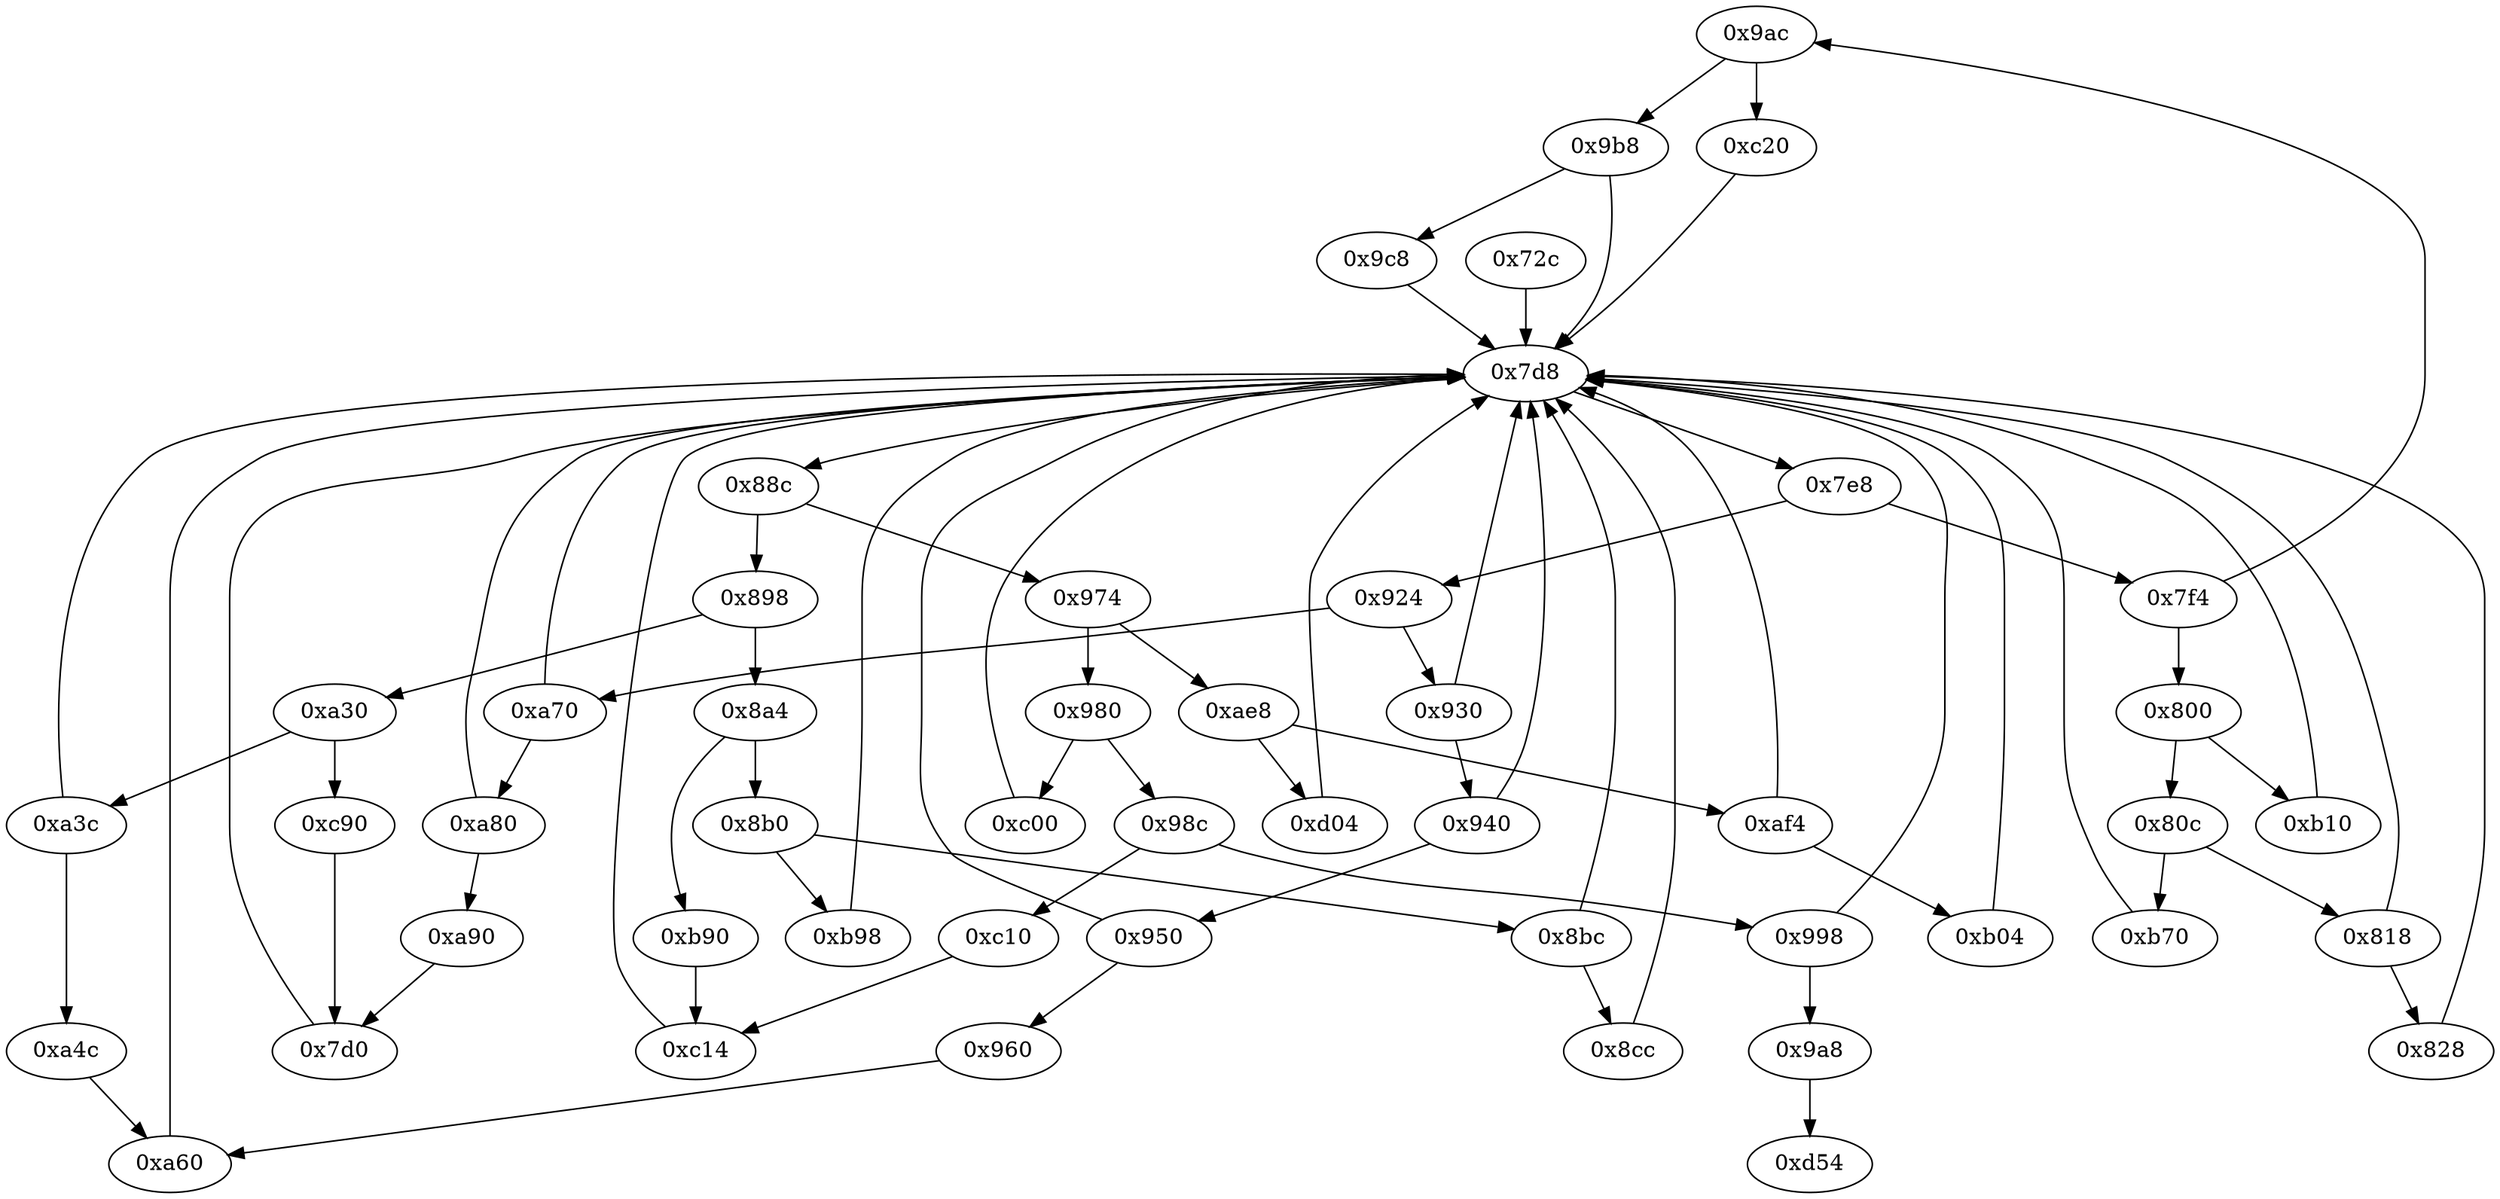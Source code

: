 strict digraph "" {
	"0x9ac"	 [opcode="[u'ldr', u'cmp', u'b']"];
	"0x9b8"	 [opcode="[u'ldr', u'cmp', u'mov', u'b']"];
	"0x9ac" -> "0x9b8";
	"0xc20"	 [opcode="[u'ldr', u'ldr', u'ldr', u'ldr', u'bl', u'ldr', u'mov', u'ldr', u'ldr', u'sub', u'mul', u'eor', u'and', u'ldr', u'mov', u'mov', \
u'ldr', u'ldr', u'cmp', u'mov', u'teq', u'ldr', u'mov', u'cmp', u'mov', u'cmp', u'mov', u'b']"];
	"0x9ac" -> "0xc20";
	"0xa60"	 [opcode="[u'cmp', u'ldr', u'mov', u'b']"];
	"0x7d8"	 [opcode="[u'mov', u'ldr', u'cmp', u'b']"];
	"0xa60" -> "0x7d8";
	"0x980"	 [opcode="[u'ldr', u'cmp', u'b']"];
	"0xc00"	 [opcode="[u'ldr', u'ldr', u'ldr', u'b']"];
	"0x980" -> "0xc00";
	"0x98c"	 [opcode="[u'ldr', u'cmp', u'b']"];
	"0x980" -> "0x98c";
	"0x898"	 [opcode="[u'ldr', u'cmp', u'b']"];
	"0x8a4"	 [opcode="[u'ldr', u'cmp', u'b']"];
	"0x898" -> "0x8a4";
	"0xa30"	 [opcode="[u'ldr', u'cmp', u'b']"];
	"0x898" -> "0xa30";
	"0xb04"	 [opcode="[u'ldr', u'ldr', u'b']"];
	"0xb04" -> "0x7d8";
	"0xc90"	 [opcode="[u'ldr', u'ldr', u'ldr', u'sub', u'add', u'add', u'str', u'ldr', u'ldr', u'ldr', u'add', u'sub', u'sub', u'mul', u'eor', u'and', \
u'ldr', u'ldr', u'mov', u'mov', u'cmp', u'mov', u'cmp', u'mov', u'mov', u'cmp', u'mov', u'mov', u'b']"];
	"0x7d0"	 [opcode="[u'teq', u'mov']"];
	"0xc90" -> "0x7d0";
	"0xa3c"	 [opcode="[u'ldr', u'cmp', u'mov', u'b']"];
	"0xa4c"	 [opcode="[u'str', u'ldr', u'ldr', u'bl', u'ldr']"];
	"0xa3c" -> "0xa4c";
	"0xa3c" -> "0x7d8";
	"0x8cc"	 [opcode="[u'ldr', u'ldr', u'ldr', u'sub', u'mul', u'mvn', u'ldr', u'orr', u'mov', u'cmn', u'mov', u'ldr', u'cmp', u'mov', u'mov', u'mov', \
u'cmn', u'mov', u'mov', u'teq', u'mov', u'b']"];
	"0x8cc" -> "0x7d8";
	"0x940"	 [opcode="[u'ldr', u'cmp', u'mov', u'b']"];
	"0x940" -> "0x7d8";
	"0x950"	 [opcode="[u'ldr', u'cmp', u'mov', u'b']"];
	"0x940" -> "0x950";
	"0xc14"	 [opcode="[u'str', u'ldr', u'b']"];
	"0xc14" -> "0x7d8";
	"0xd54"	 [opcode="[u'ldr', u'ldr', u'ldr', u'ldr', u'ldr', u'sub', u'sub', u'pop']"];
	"0x8b0"	 [opcode="[u'ldr', u'cmp', u'b']"];
	"0x8bc"	 [opcode="[u'ldr', u'cmp', u'mov', u'b']"];
	"0x8b0" -> "0x8bc";
	"0xb98"	 [opcode="[u'ldr', u'ldr', u'ldr', u'ldr', u'ldr', u'sub', u'sub', u'add', u'mul', u'mvn', u'ldr', u'orr', u'mov', u'cmn', u'mov', u'ldr', \
u'cmp', u'mov', u'mov', u'mov', u'cmn', u'mov', u'mov', u'teq', u'mov', u'b']"];
	"0x8b0" -> "0xb98";
	"0x7d0" -> "0x7d8";
	"0x9c8"	 [opcode="[u'ldr', u'mov', u'ldr', u'ldr', u'ldr', u'ldr', u'cmp', u'mov', u'sub', u'sub', u'add', u'mul', u'mvn', u'mov', u'orr', u'ldr', \
u'cmn', u'mov', u'teq', u'ldr', u'mov', u'cmn', u'mov', u'cmp', u'mov', u'b']"];
	"0x9b8" -> "0x9c8";
	"0x9b8" -> "0x7d8";
	"0x924"	 [opcode="[u'ldr', u'cmp', u'b']"];
	"0xa70"	 [opcode="[u'ldr', u'cmp', u'mov', u'b']"];
	"0x924" -> "0xa70";
	"0x930"	 [opcode="[u'ldr', u'cmp', u'mov', u'b']"];
	"0x924" -> "0x930";
	"0x9a8"	 [opcode="[u'b']"];
	"0x9a8" -> "0xd54";
	"0x800"	 [opcode="[u'ldr', u'cmp', u'b']"];
	"0x80c"	 [opcode="[u'ldr', u'cmp', u'b']"];
	"0x800" -> "0x80c";
	"0xb10"	 [opcode="[u'ldr', u'mov', u'str', u'ldr', u'ldr', u'sub', u'mul', u'mov', u'eor', u'and', u'ldr', u'mov', u'ldr', u'cmp', u'mov', u'teq', \
u'ldr', u'mov', u'cmp', u'mov', u'mov', u'cmp', u'mov', u'b']"];
	"0x800" -> "0xb10";
	"0x960"	 [opcode="[u'ldr', u'ldr', u'bl', u'ldr', u'b']"];
	"0x960" -> "0xa60";
	"0x828"	 [opcode="[u'ldr', u'ldr', u'ldr', u'ldr', u'add', u'sub', u'sub', u'mul', u'mvn', u'ldr', u'orr', u'mov', u'cmn', u'mov', u'ldr', u'cmp', \
u'mov', u'mov', u'mov', u'cmn', u'mov', u'mov', u'teq', u'mov', u'b']"];
	"0x828" -> "0x7d8";
	"0xa80"	 [opcode="[u'ldr', u'cmp', u'mov', u'b']"];
	"0xa90"	 [opcode="[u'ldr', u'ldr', u'ldr', u'rsb', u'mvn', u'mul', u'mvn', u'ldr', u'ldr', u'ldr', u'orr', u'cmn', u'mov', u'mov', u'cmp', u'mov', \
u'mov', u'mov', u'cmn', u'mov', u'mov', u'b']"];
	"0xa80" -> "0xa90";
	"0xa80" -> "0x7d8";
	"0xd04"	 [opcode="[u'sub', u'str', u'ldr', u'bl', u'bl', u'ldr', u'ldr', u'ldrb', u'str', u'ldr', u'ldrb', u'str', u'ldr', u'ldr', u'ldr', u'ldr', \
u'cmp', u'ldr', u'mov', u'b']"];
	"0xd04" -> "0x7d8";
	"0xae8"	 [opcode="[u'ldr', u'cmp', u'b']"];
	"0xae8" -> "0xd04";
	"0xaf4"	 [opcode="[u'ldr', u'cmp', u'mov', u'b']"];
	"0xae8" -> "0xaf4";
	"0x72c"	 [opcode="[u'push', u'add', u'sub', u'str', u'ldr', u'cmp', u'mvn', u'ldr', u'ldr', u'str', u'ldr', u'ldr', u'ldr', u'mov', u'ldr', u'str', \
u'ldr', u'str', u'ldr', u'str', u'ldr', u'ldr', u'str', u'ldr', u'str', u'ldr', u'str', u'ldr', u'str', u'ldr', u'ldr', u'str', \
u'ldr', u'ldr', u'add', u'str', u'ldr', u'add', u'str', u'str', u'b']"];
	"0x72c" -> "0x7d8";
	"0x8bc" -> "0x8cc";
	"0x8bc" -> "0x7d8";
	"0xa70" -> "0xa80";
	"0xa70" -> "0x7d8";
	"0x9c8" -> "0x7d8";
	"0xb70"	 [opcode="[u'ldr', u'ldr', u'ldr', u'ldr', u'bl', u'ldr', u'ldr', u'b']"];
	"0x80c" -> "0xb70";
	"0x818"	 [opcode="[u'ldr', u'cmp', u'mov', u'b']"];
	"0x80c" -> "0x818";
	"0xb10" -> "0x7d8";
	"0x88c"	 [opcode="[u'ldr', u'cmp', u'b']"];
	"0x88c" -> "0x898";
	"0x974"	 [opcode="[u'ldr', u'cmp', u'b']"];
	"0x88c" -> "0x974";
	"0x7f4"	 [opcode="[u'ldr', u'cmp', u'b']"];
	"0x7f4" -> "0x9ac";
	"0x7f4" -> "0x800";
	"0x8a4" -> "0x8b0";
	"0xb90"	 [opcode="[u'mov', u'b']"];
	"0x8a4" -> "0xb90";
	"0x998"	 [opcode="[u'ldr', u'cmp', u'mov', u'b']"];
	"0x998" -> "0x9a8";
	"0x998" -> "0x7d8";
	"0xc00" -> "0x7d8";
	"0x98c" -> "0x998";
	"0xc10"	 [opcode="[u'mov']"];
	"0x98c" -> "0xc10";
	"0xb98" -> "0x7d8";
	"0xa4c" -> "0xa60";
	"0xc20" -> "0x7d8";
	"0xa30" -> "0xc90";
	"0xa30" -> "0xa3c";
	"0xb70" -> "0x7d8";
	"0x7e8"	 [opcode="[u'ldr', u'cmp', u'b']"];
	"0x7e8" -> "0x924";
	"0x7e8" -> "0x7f4";
	"0xb90" -> "0xc14";
	"0xa90" -> "0x7d0";
	"0x930" -> "0x940";
	"0x930" -> "0x7d8";
	"0x7d8" -> "0x88c";
	"0x7d8" -> "0x7e8";
	"0x974" -> "0x980";
	"0x974" -> "0xae8";
	"0x818" -> "0x828";
	"0x818" -> "0x7d8";
	"0xaf4" -> "0xb04";
	"0xaf4" -> "0x7d8";
	"0x950" -> "0x960";
	"0x950" -> "0x7d8";
	"0xc10" -> "0xc14";
}
